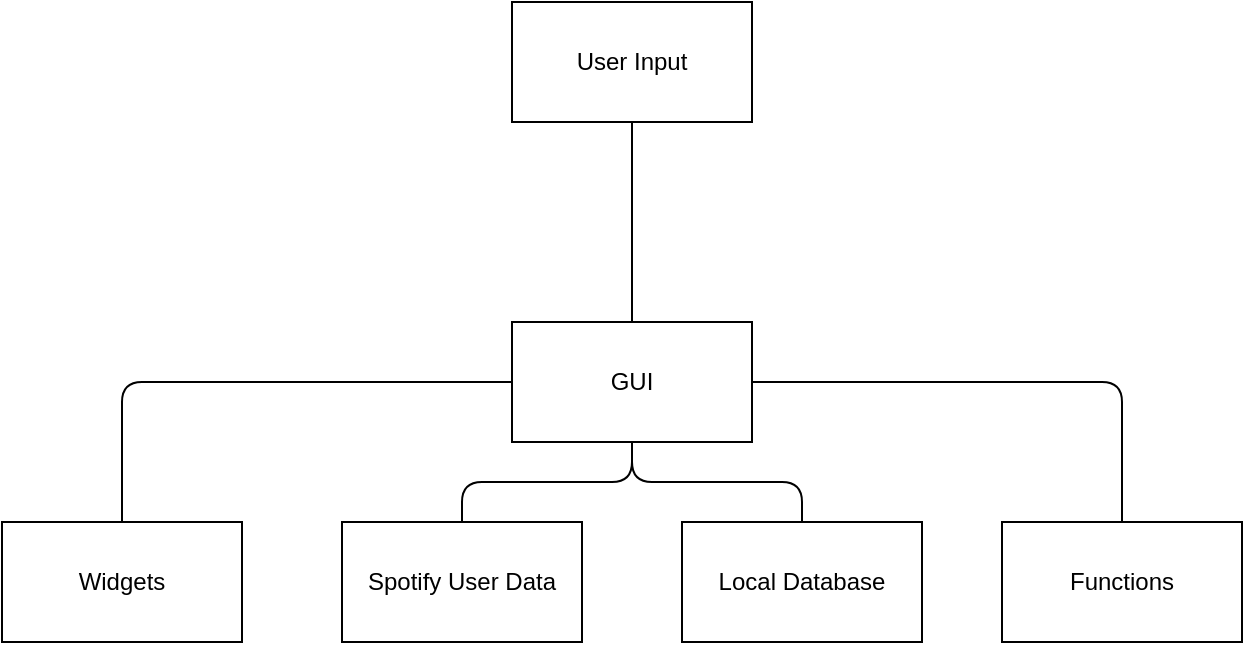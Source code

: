 <mxfile version="13.2.6" type="github"><diagram id="OGp1KU-p6xhI-FeiRhFx" name="Page-1"><mxGraphModel dx="1422" dy="801" grid="1" gridSize="10" guides="1" tooltips="1" connect="1" arrows="1" fold="1" page="1" pageScale="1" pageWidth="850" pageHeight="1100" math="0" shadow="0"><root><mxCell id="0"/><mxCell id="1" parent="0"/><mxCell id="LmDKe6dp9v5ANNWGA_hC-1" value="GUI" style="rounded=0;whiteSpace=wrap;html=1;" parent="1" vertex="1"><mxGeometry x="365" y="430" width="120" height="60" as="geometry"/></mxCell><mxCell id="LmDKe6dp9v5ANNWGA_hC-2" value="Widgets" style="rounded=0;whiteSpace=wrap;html=1;rotation=0;" parent="1" vertex="1"><mxGeometry x="110" y="530" width="120" height="60" as="geometry"/></mxCell><mxCell id="LmDKe6dp9v5ANNWGA_hC-3" value="Functions" style="rounded=0;whiteSpace=wrap;html=1;" parent="1" vertex="1"><mxGeometry x="610" y="530" width="120" height="60" as="geometry"/></mxCell><mxCell id="LmDKe6dp9v5ANNWGA_hC-4" value="User Input" style="rounded=0;whiteSpace=wrap;html=1;" parent="1" vertex="1"><mxGeometry x="365" y="270" width="120" height="60" as="geometry"/></mxCell><mxCell id="LmDKe6dp9v5ANNWGA_hC-7" value="" style="endArrow=none;html=1;exitX=0.5;exitY=1;exitDx=0;exitDy=0;entryX=0.5;entryY=0;entryDx=0;entryDy=0;" parent="1" source="LmDKe6dp9v5ANNWGA_hC-4" target="LmDKe6dp9v5ANNWGA_hC-1" edge="1"><mxGeometry width="50" height="50" relative="1" as="geometry"><mxPoint x="420" y="420" as="sourcePoint"/><mxPoint x="470" y="370" as="targetPoint"/><Array as="points"><mxPoint x="425" y="400"/></Array></mxGeometry></mxCell><mxCell id="LmDKe6dp9v5ANNWGA_hC-8" value="" style="endArrow=none;html=1;entryX=0;entryY=0.5;entryDx=0;entryDy=0;exitX=0.5;exitY=0;exitDx=0;exitDy=0;" parent="1" source="LmDKe6dp9v5ANNWGA_hC-2" target="LmDKe6dp9v5ANNWGA_hC-1" edge="1"><mxGeometry width="50" height="50" relative="1" as="geometry"><mxPoint x="130" y="510" as="sourcePoint"/><mxPoint x="180" y="460" as="targetPoint"/><Array as="points"><mxPoint x="170" y="460"/></Array></mxGeometry></mxCell><mxCell id="LmDKe6dp9v5ANNWGA_hC-9" value="" style="endArrow=none;html=1;entryX=1;entryY=0.5;entryDx=0;entryDy=0;exitX=0.5;exitY=0;exitDx=0;exitDy=0;" parent="1" source="LmDKe6dp9v5ANNWGA_hC-3" target="LmDKe6dp9v5ANNWGA_hC-1" edge="1"><mxGeometry width="50" height="50" relative="1" as="geometry"><mxPoint x="430" y="640" as="sourcePoint"/><mxPoint x="480" y="590" as="targetPoint"/><Array as="points"><mxPoint x="670" y="460"/></Array></mxGeometry></mxCell><mxCell id="LmDKe6dp9v5ANNWGA_hC-10" value="Spotify User Data" style="rounded=0;whiteSpace=wrap;html=1;" parent="1" vertex="1"><mxGeometry x="280" y="530" width="120" height="60" as="geometry"/></mxCell><mxCell id="LmDKe6dp9v5ANNWGA_hC-11" value="Local Database" style="rounded=0;whiteSpace=wrap;html=1;" parent="1" vertex="1"><mxGeometry x="450" y="530" width="120" height="60" as="geometry"/></mxCell><mxCell id="LmDKe6dp9v5ANNWGA_hC-12" value="" style="endArrow=none;html=1;exitX=0.5;exitY=1;exitDx=0;exitDy=0;entryX=0.5;entryY=0;entryDx=0;entryDy=0;" parent="1" source="LmDKe6dp9v5ANNWGA_hC-1" target="LmDKe6dp9v5ANNWGA_hC-11" edge="1"><mxGeometry width="50" height="50" relative="1" as="geometry"><mxPoint x="540" y="520" as="sourcePoint"/><mxPoint x="590" y="470" as="targetPoint"/><Array as="points"><mxPoint x="425" y="510"/><mxPoint x="510" y="510"/></Array></mxGeometry></mxCell><mxCell id="LmDKe6dp9v5ANNWGA_hC-13" value="" style="endArrow=none;html=1;entryX=0.5;entryY=1;entryDx=0;entryDy=0;exitX=0.5;exitY=0;exitDx=0;exitDy=0;" parent="1" source="LmDKe6dp9v5ANNWGA_hC-10" target="LmDKe6dp9v5ANNWGA_hC-1" edge="1"><mxGeometry width="50" height="50" relative="1" as="geometry"><mxPoint x="290" y="530" as="sourcePoint"/><mxPoint x="340" y="480" as="targetPoint"/><Array as="points"><mxPoint x="340" y="510"/><mxPoint x="425" y="510"/></Array></mxGeometry></mxCell></root></mxGraphModel></diagram></mxfile>